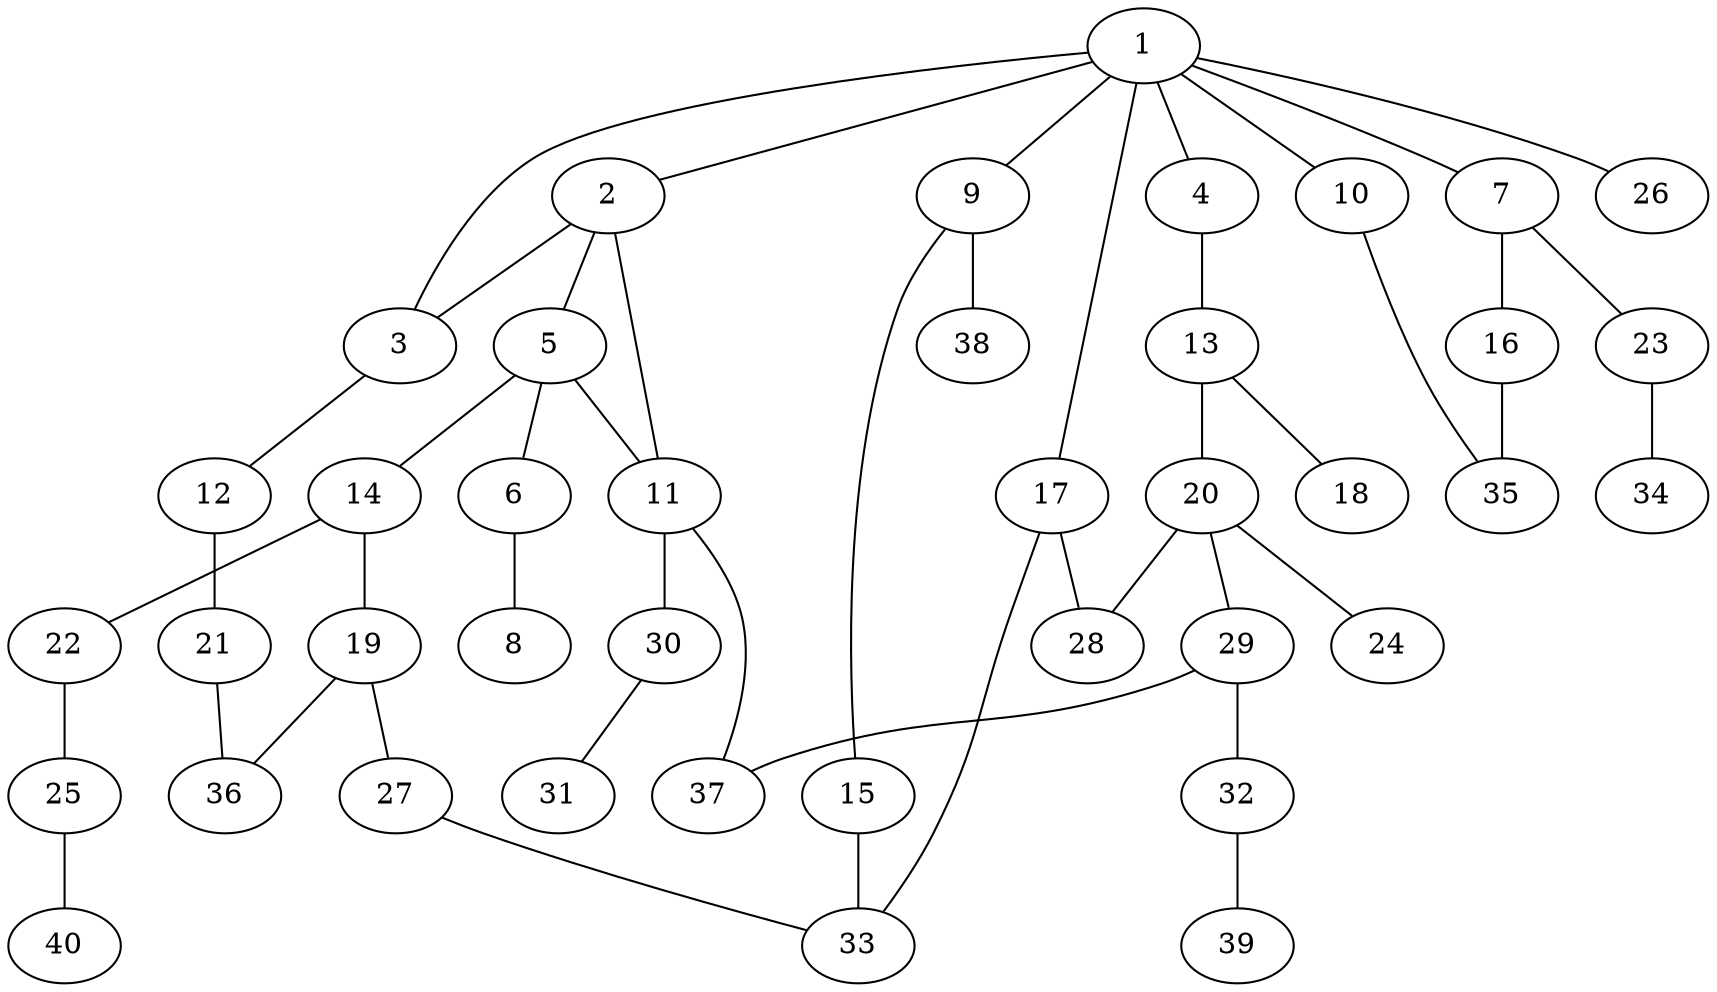 graph graphname {1--2
1--3
1--4
1--7
1--9
1--10
1--17
1--26
2--3
2--5
2--11
3--12
4--13
5--6
5--11
5--14
6--8
7--16
7--23
9--15
9--38
10--35
11--30
11--37
12--21
13--18
13--20
14--19
14--22
15--33
16--35
17--28
17--33
19--27
19--36
20--24
20--28
20--29
21--36
22--25
23--34
25--40
27--33
29--32
29--37
30--31
32--39
}
